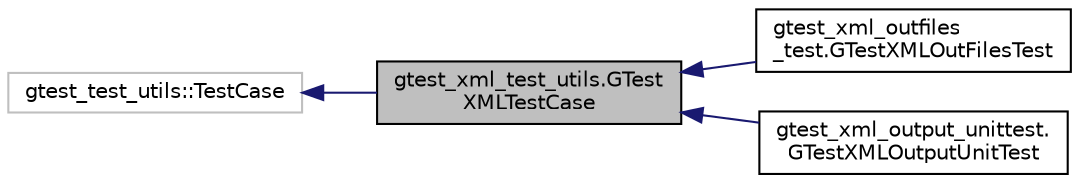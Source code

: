 digraph "gtest_xml_test_utils.GTestXMLTestCase"
{
  edge [fontname="Helvetica",fontsize="10",labelfontname="Helvetica",labelfontsize="10"];
  node [fontname="Helvetica",fontsize="10",shape=record];
  rankdir="LR";
  Node1 [label="gtest_xml_test_utils.GTest\lXMLTestCase",height=0.2,width=0.4,color="black", fillcolor="grey75", style="filled", fontcolor="black"];
  Node2 -> Node1 [dir="back",color="midnightblue",fontsize="10",style="solid"];
  Node2 [label="gtest_test_utils::TestCase",height=0.2,width=0.4,color="grey75", fillcolor="white", style="filled"];
  Node1 -> Node3 [dir="back",color="midnightblue",fontsize="10",style="solid"];
  Node3 [label="gtest_xml_outfiles\l_test.GTestXMLOutFilesTest",height=0.2,width=0.4,color="black", fillcolor="white", style="filled",URL="$classgtest__xml__outfiles__test_1_1_g_test_x_m_l_out_files_test.html"];
  Node1 -> Node4 [dir="back",color="midnightblue",fontsize="10",style="solid"];
  Node4 [label="gtest_xml_output_unittest.\lGTestXMLOutputUnitTest",height=0.2,width=0.4,color="black", fillcolor="white", style="filled",URL="$classgtest__xml__output__unittest_1_1_g_test_x_m_l_output_unit_test.html"];
}

